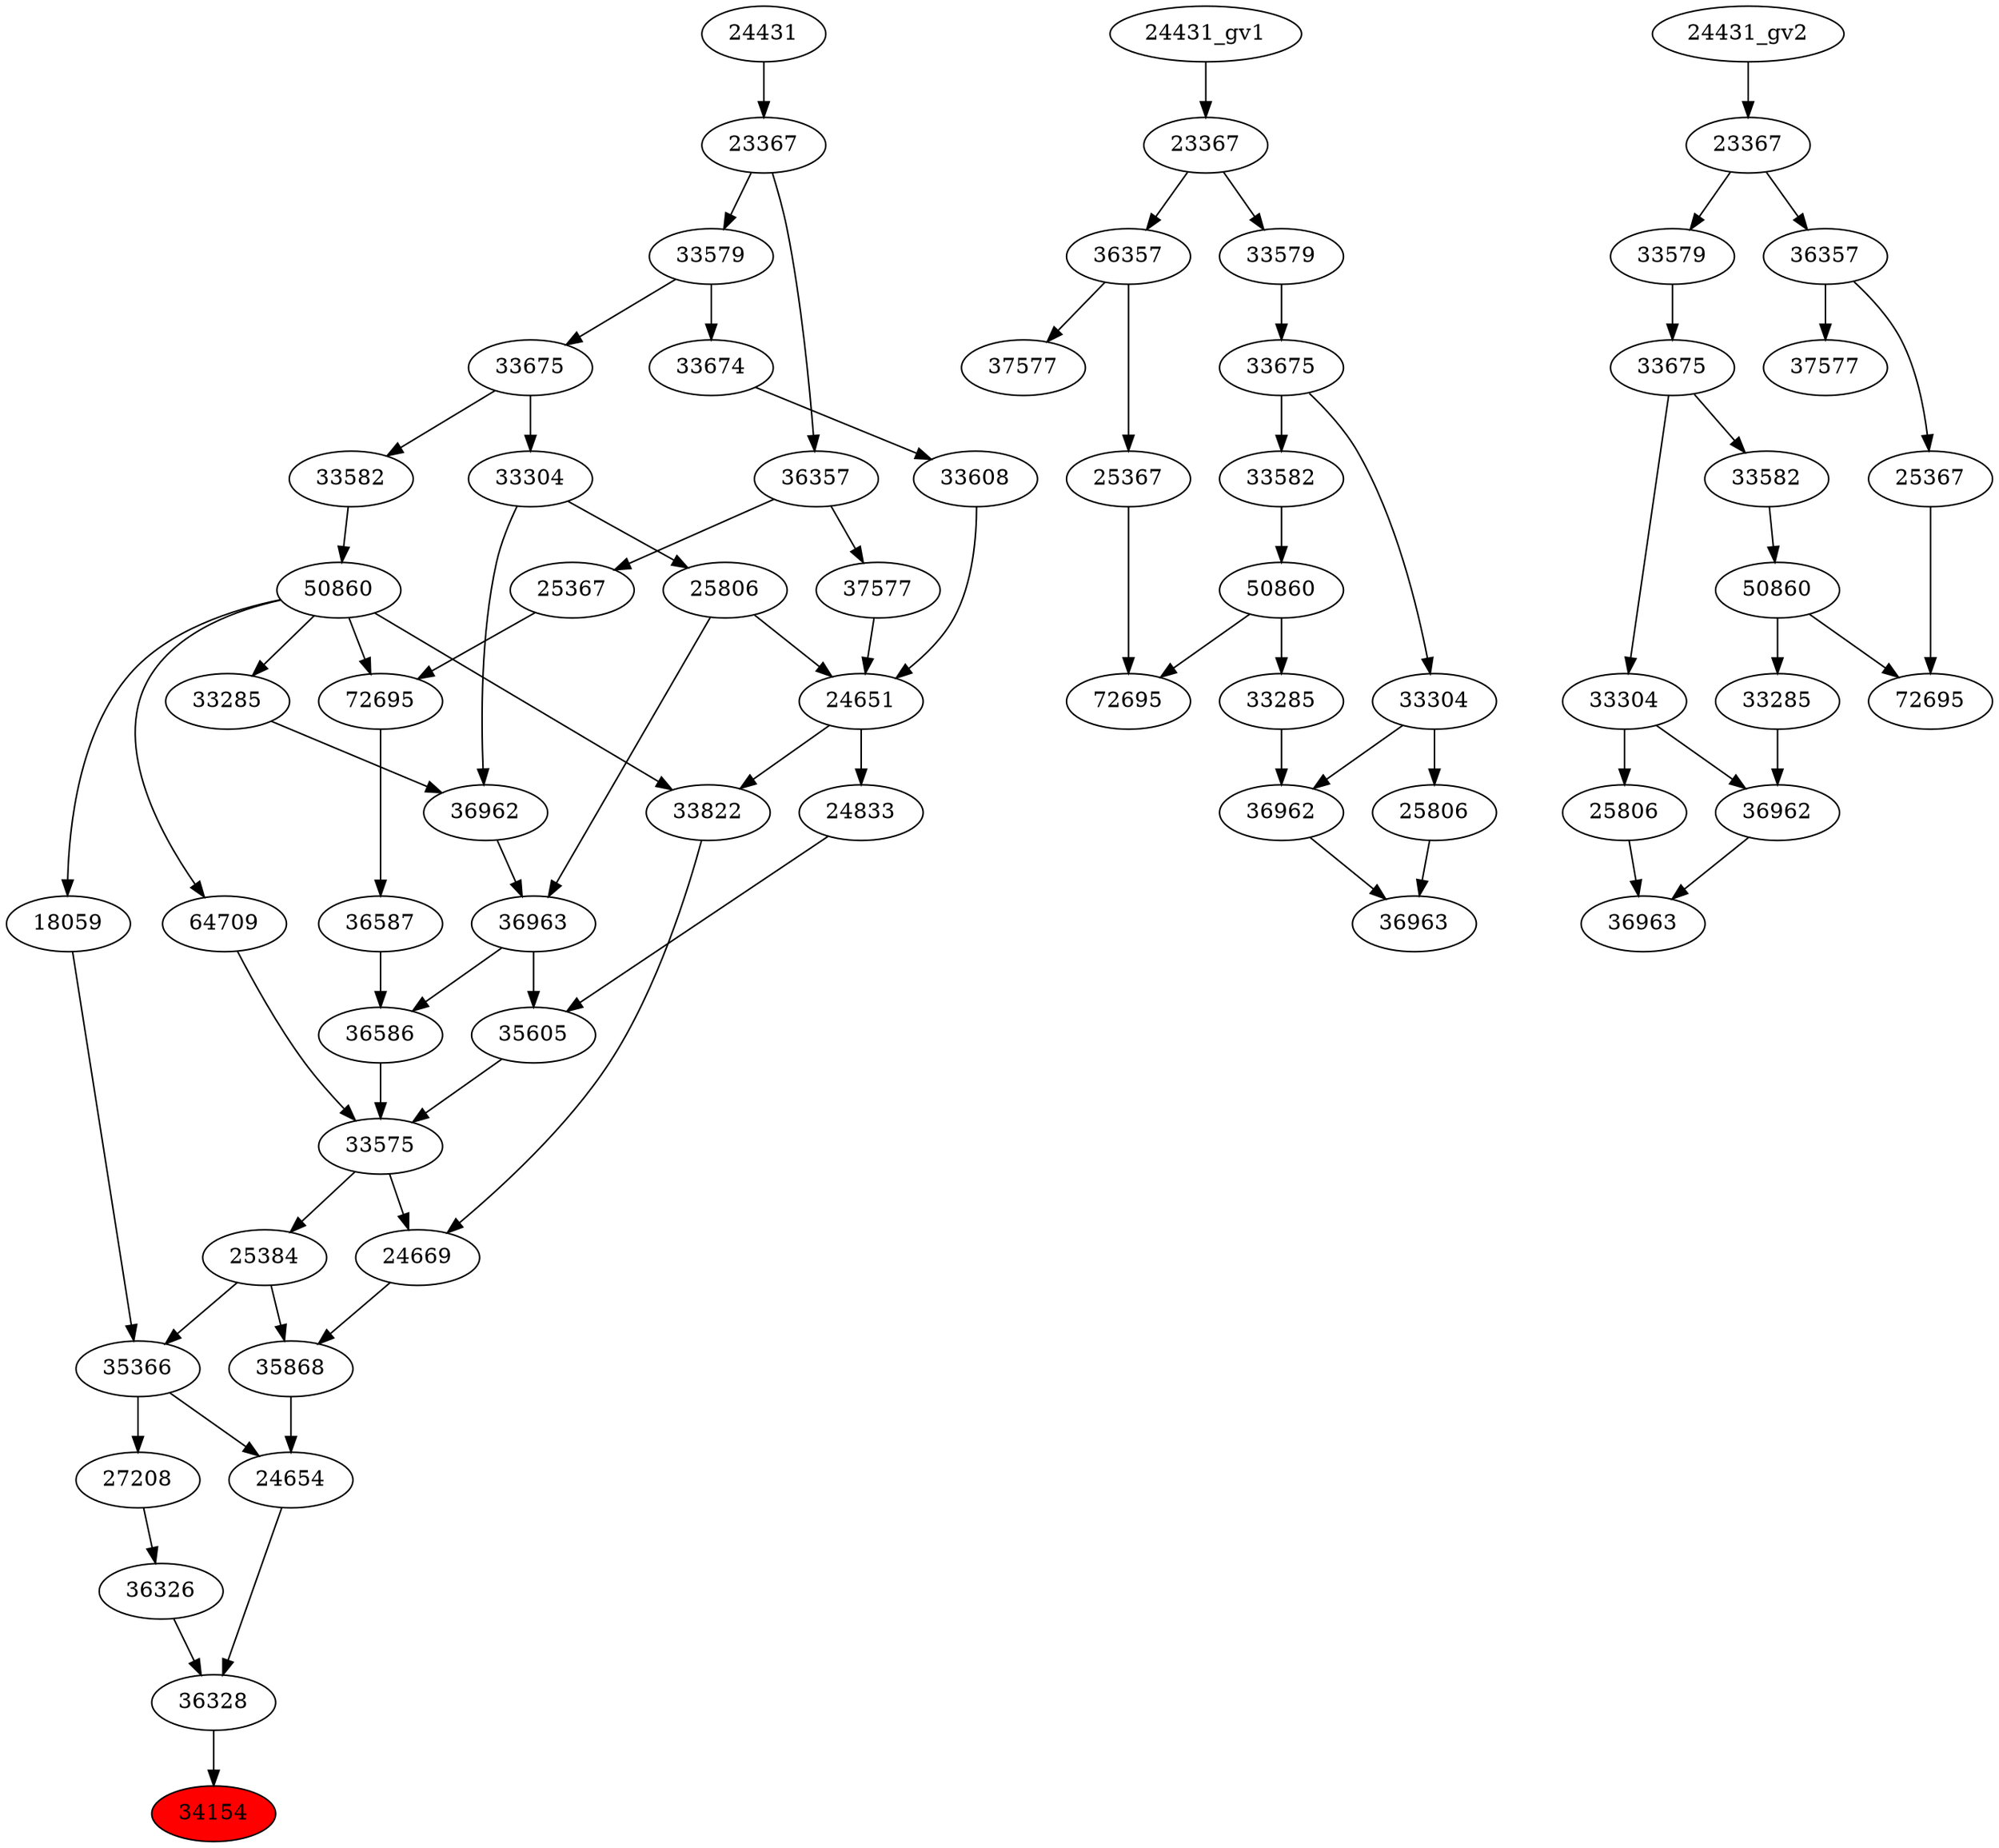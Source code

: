 strict digraph root {
	node [label="\N"];
	{
		node [fillcolor="",
			label="\N",
			style=""
		];
		34154		 [fillcolor=red,
			label=34154,
			style=filled];
		36328		 [label=36328];
		36328 -> 34154;
		36326		 [label=36326];
		36326 -> 36328;
		24654		 [label=24654];
		24654 -> 36328;
		27208		 [label=27208];
		27208 -> 36326;
		35868		 [label=35868];
		35868 -> 24654;
		35366		 [label=35366];
		35366 -> 24654;
		35366 -> 27208;
		25384		 [label=25384];
		25384 -> 35868;
		25384 -> 35366;
		24669		 [label=24669];
		24669 -> 35868;
		18059		 [label=18059];
		18059 -> 35366;
		33575		 [label=33575];
		33575 -> 25384;
		33575 -> 24669;
		33822		 [label=33822];
		33822 -> 24669;
		50860		 [label=50860];
		50860 -> 18059;
		50860 -> 33822;
		64709		 [label=64709];
		50860 -> 64709;
		72695		 [label=72695];
		50860 -> 72695;
		33285		 [label=33285];
		50860 -> 33285;
		36586		 [label=36586];
		36586 -> 33575;
		35605		 [label=35605];
		35605 -> 33575;
		64709 -> 33575;
		24651		 [label=24651];
		24651 -> 33822;
		24833		 [label=24833];
		24651 -> 24833;
		33582		 [label=33582];
		33582 -> 50860;
		36587		 [label=36587];
		36587 -> 36586;
		36963		 [label=36963];
		36963 -> 36586;
		36963 -> 35605;
		24833 -> 35605;
		25806		 [label=25806];
		25806 -> 24651;
		25806 -> 36963;
		33608		 [label=33608];
		33608 -> 24651;
		37577		 [label=37577];
		37577 -> 24651;
		33675		 [label=33675];
		33675 -> 33582;
		33304		 [label=33304];
		33675 -> 33304;
		72695 -> 36587;
		36962		 [label=36962];
		36962 -> 36963;
		33304 -> 25806;
		33304 -> 36962;
		33674		 [label=33674];
		33674 -> 33608;
		36357		 [label=36357];
		36357 -> 37577;
		25367		 [label=25367];
		36357 -> 25367;
		33579		 [label=33579];
		33579 -> 33675;
		33579 -> 33674;
		25367 -> 72695;
		33285 -> 36962;
		23367		 [label=23367];
		23367 -> 36357;
		23367 -> 33579;
		24431		 [label=24431];
		24431 -> 23367;
	}
	{
		node [label="\N"];
		"50860_gv1"		 [label=50860];
		"72695_gv1"		 [label=72695];
		"50860_gv1" -> "72695_gv1";
		"33285_gv1"		 [label=33285];
		"50860_gv1" -> "33285_gv1";
		"33582_gv1"		 [label=33582];
		"33582_gv1" -> "50860_gv1";
		"33675_gv1"		 [label=33675];
		"33675_gv1" -> "33582_gv1";
		"33304_gv1"		 [label=33304];
		"33675_gv1" -> "33304_gv1";
		"36963_gv1"		 [label=36963];
		"36962_gv1"		 [label=36962];
		"36962_gv1" -> "36963_gv1";
		"25806_gv1"		 [label=25806];
		"25806_gv1" -> "36963_gv1";
		"33304_gv1" -> "36962_gv1";
		"33304_gv1" -> "25806_gv1";
		"37577_gv1"		 [label=37577];
		"36357_gv1"		 [label=36357];
		"36357_gv1" -> "37577_gv1";
		"25367_gv1"		 [label=25367];
		"36357_gv1" -> "25367_gv1";
		"33579_gv1"		 [label=33579];
		"33579_gv1" -> "33675_gv1";
		"25367_gv1" -> "72695_gv1";
		"33285_gv1" -> "36962_gv1";
		"23367_gv1"		 [label=23367];
		"23367_gv1" -> "36357_gv1";
		"23367_gv1" -> "33579_gv1";
		"24431_gv1" -> "23367_gv1";
	}
	{
		node [label="\N"];
		"50860_gv2"		 [label=50860];
		"72695_gv2"		 [label=72695];
		"50860_gv2" -> "72695_gv2";
		"33285_gv2"		 [label=33285];
		"50860_gv2" -> "33285_gv2";
		"33582_gv2"		 [label=33582];
		"33582_gv2" -> "50860_gv2";
		"36963_gv2"		 [label=36963];
		"36962_gv2"		 [label=36962];
		"36962_gv2" -> "36963_gv2";
		"25806_gv2"		 [label=25806];
		"25806_gv2" -> "36963_gv2";
		"33675_gv2"		 [label=33675];
		"33675_gv2" -> "33582_gv2";
		"33304_gv2"		 [label=33304];
		"33675_gv2" -> "33304_gv2";
		"25367_gv2"		 [label=25367];
		"25367_gv2" -> "72695_gv2";
		"33285_gv2" -> "36962_gv2";
		"33304_gv2" -> "36962_gv2";
		"33304_gv2" -> "25806_gv2";
		"33579_gv2"		 [label=33579];
		"33579_gv2" -> "33675_gv2";
		"36357_gv2"		 [label=36357];
		"36357_gv2" -> "25367_gv2";
		"37577_gv2"		 [label=37577];
		"36357_gv2" -> "37577_gv2";
		"23367_gv2"		 [label=23367];
		"23367_gv2" -> "33579_gv2";
		"23367_gv2" -> "36357_gv2";
		"24431_gv2" -> "23367_gv2";
	}
}
